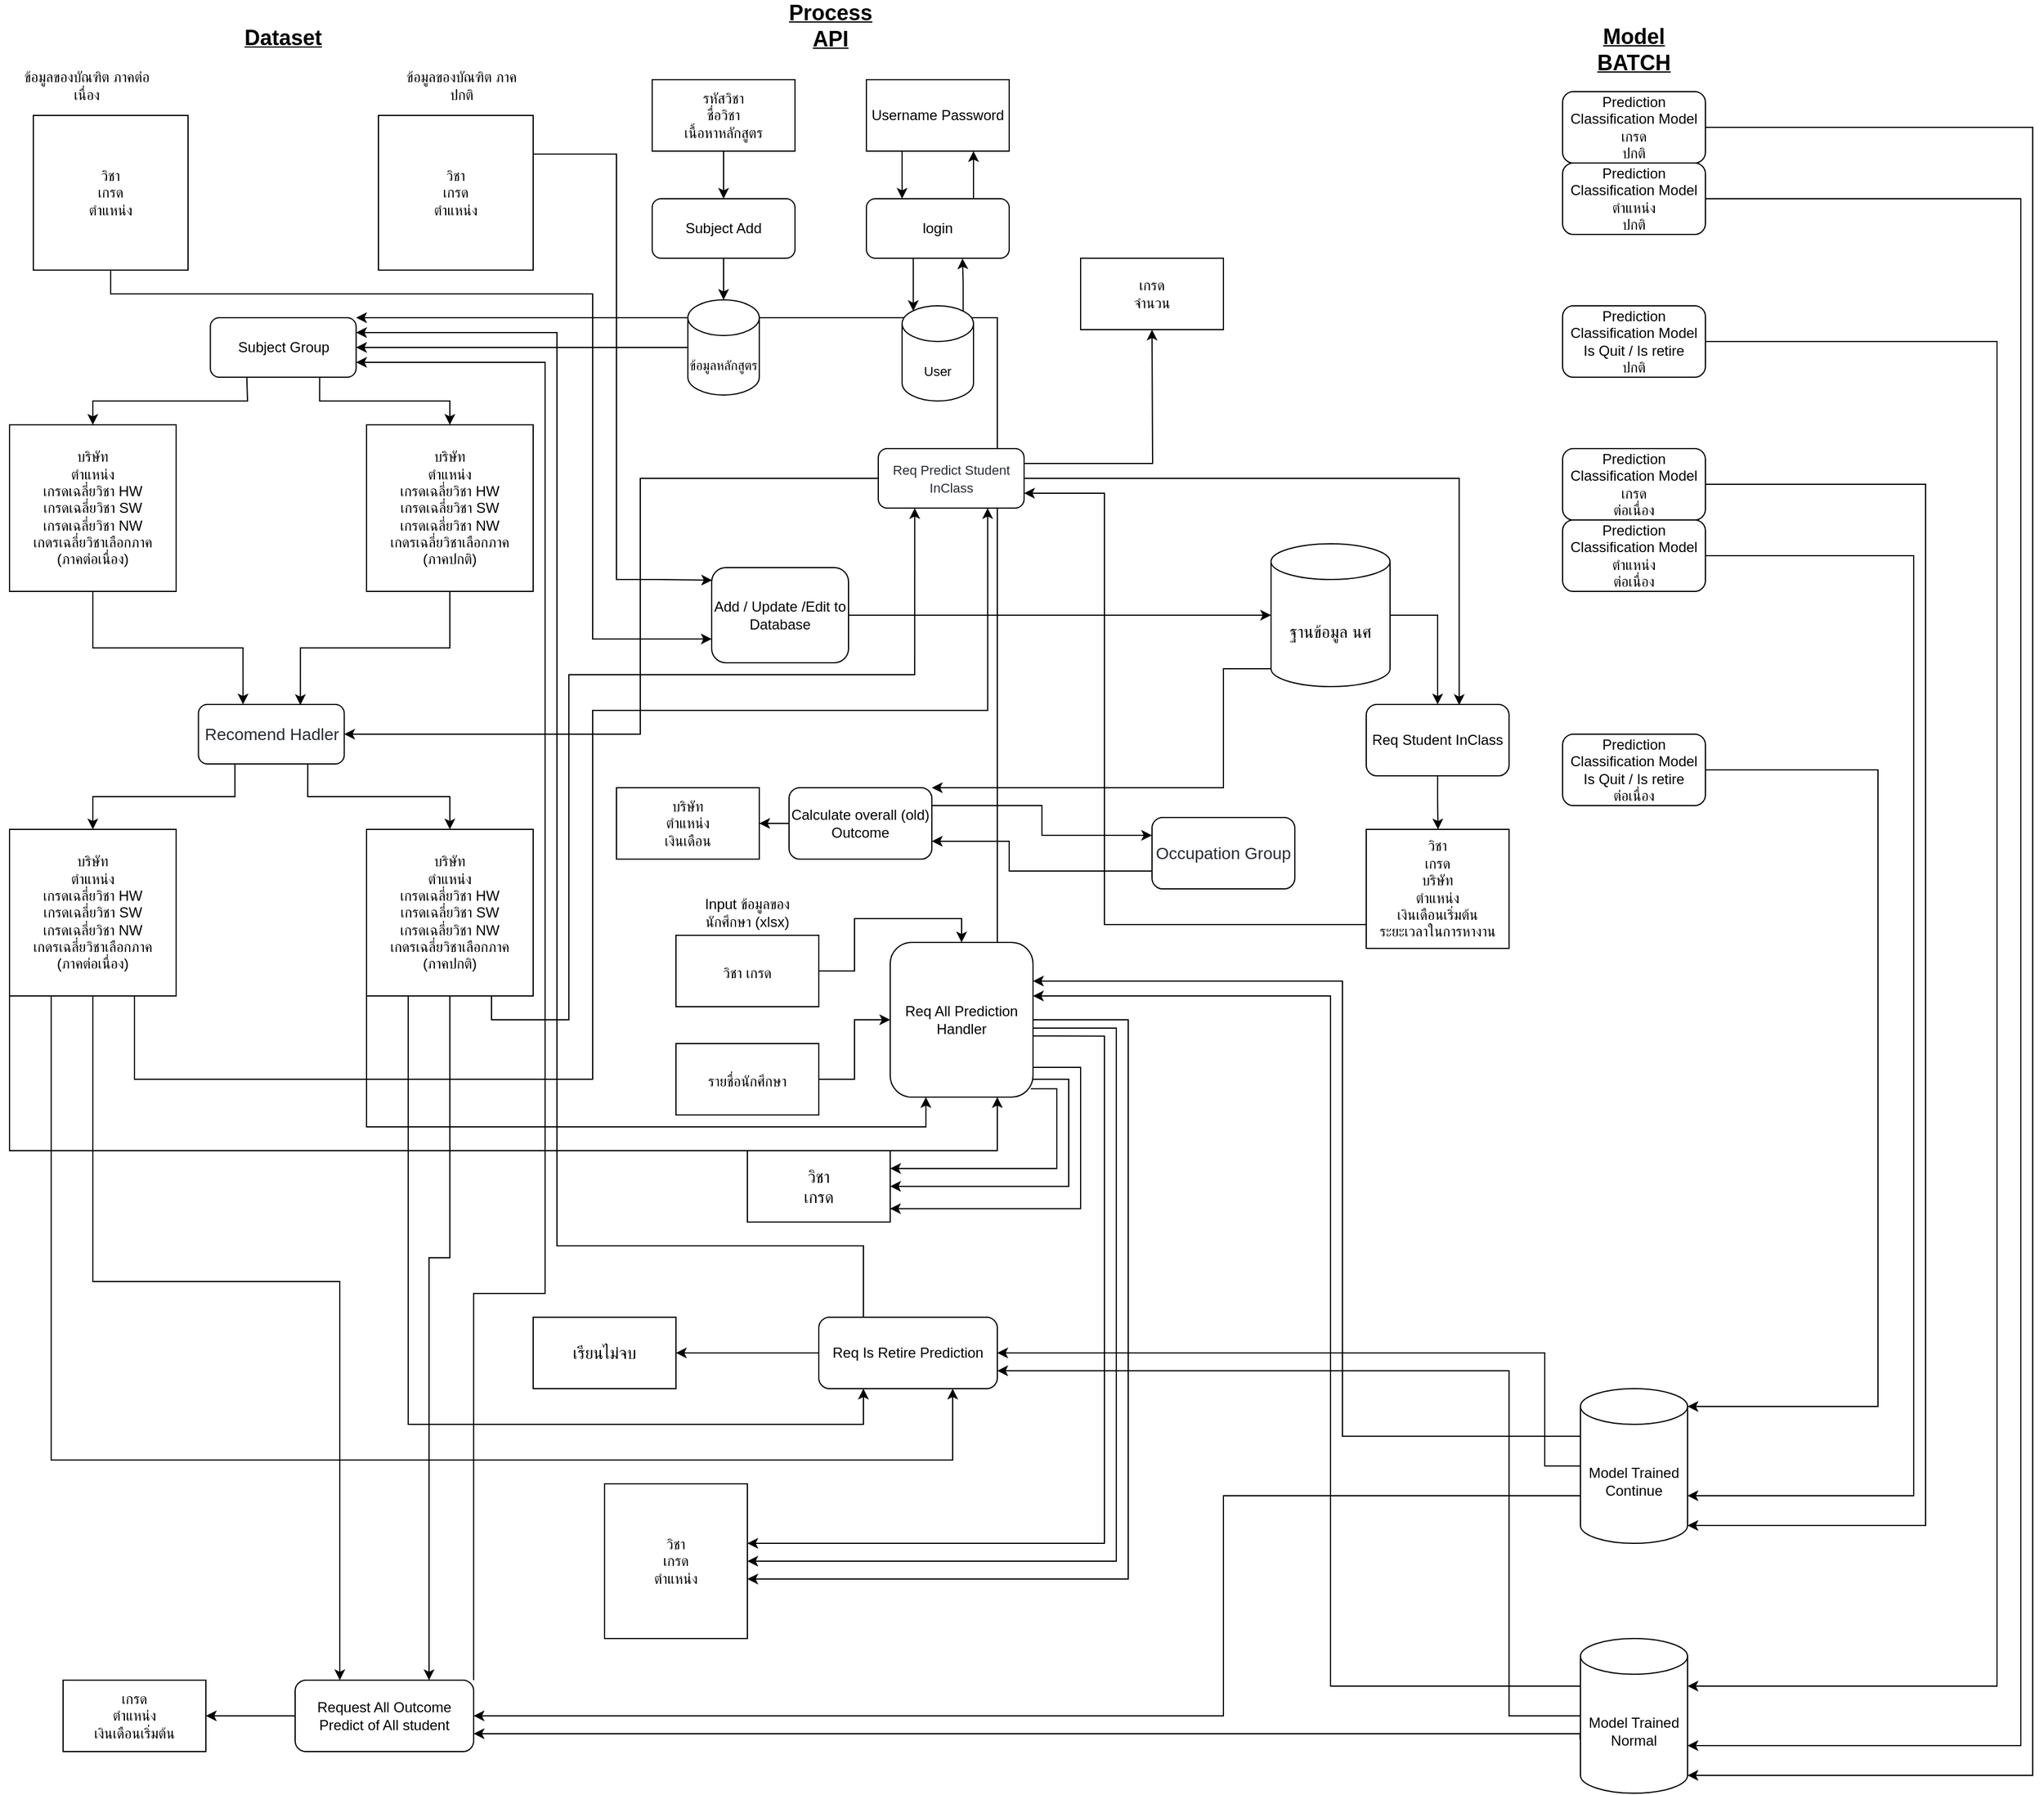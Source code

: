 <mxfile version="20.2.3" type="device"><diagram id="gK9zeSUEf36N8klxHsG3" name="Page-1"><mxGraphModel dx="3324" dy="1588" grid="1" gridSize="10" guides="1" tooltips="1" connect="1" arrows="1" fold="1" page="1" pageScale="1" pageWidth="850" pageHeight="1100" math="0" shadow="0"><root><mxCell id="0"/><mxCell id="1" parent="0"/><mxCell id="HLHJLZGaorMCuNBWvQ6i-2" style="edgeStyle=orthogonalEdgeStyle;rounded=0;orthogonalLoop=1;jettySize=auto;html=1;exitX=1;exitY=0.25;exitDx=0;exitDy=0;entryX=0.003;entryY=0.133;entryDx=0;entryDy=0;entryPerimeter=0;" parent="1" source="ja54qITFzn3RWoi4xEdP-146" target="ja54qITFzn3RWoi4xEdP-159" edge="1"><mxGeometry relative="1" as="geometry"><Array as="points"><mxPoint x="560" y="173"/><mxPoint x="560" y="530"/><mxPoint x="595" y="530"/></Array></mxGeometry></mxCell><mxCell id="ja54qITFzn3RWoi4xEdP-146" value="วิชา&lt;br&gt;เกรด&lt;br&gt;ตำแหน่ง&lt;br&gt;" style="whiteSpace=wrap;html=1;aspect=fixed;" parent="1" vertex="1"><mxGeometry x="360" y="140" width="130" height="130" as="geometry"/></mxCell><mxCell id="ja54qITFzn3RWoi4xEdP-147" value="ข้อมูลของบัณฑิต ภาคปกติ" style="text;html=1;strokeColor=none;fillColor=none;align=center;verticalAlign=middle;whiteSpace=wrap;rounded=0;" parent="1" vertex="1"><mxGeometry x="375" y="100" width="110" height="30" as="geometry"/></mxCell><mxCell id="HLHJLZGaorMCuNBWvQ6i-4" style="edgeStyle=orthogonalEdgeStyle;rounded=0;orthogonalLoop=1;jettySize=auto;html=1;exitX=0.5;exitY=1;exitDx=0;exitDy=0;entryX=0;entryY=0.75;entryDx=0;entryDy=0;" parent="1" source="ja54qITFzn3RWoi4xEdP-149" target="ja54qITFzn3RWoi4xEdP-159" edge="1"><mxGeometry relative="1" as="geometry"><Array as="points"><mxPoint x="135" y="290"/><mxPoint x="540" y="290"/><mxPoint x="540" y="580"/></Array></mxGeometry></mxCell><mxCell id="ja54qITFzn3RWoi4xEdP-149" value="วิชา&lt;br&gt;เกรด&lt;br&gt;ตำแหน่ง&lt;br&gt;" style="whiteSpace=wrap;html=1;aspect=fixed;" parent="1" vertex="1"><mxGeometry x="70" y="140" width="130" height="130" as="geometry"/></mxCell><mxCell id="ja54qITFzn3RWoi4xEdP-150" value="ข้อมูลของบัณฑิต ภาคต่อเนื่อง" style="text;html=1;strokeColor=none;fillColor=none;align=center;verticalAlign=middle;whiteSpace=wrap;rounded=0;" parent="1" vertex="1"><mxGeometry x="60" y="100" width="110" height="30" as="geometry"/></mxCell><mxCell id="ja54qITFzn3RWoi4xEdP-154" style="edgeStyle=orthogonalEdgeStyle;rounded=0;orthogonalLoop=1;jettySize=auto;html=1;exitX=0;exitY=0.5;exitDx=0;exitDy=0;entryX=1;entryY=0.5;entryDx=0;entryDy=0;fontSize=12;" parent="1" source="ja54qITFzn3RWoi4xEdP-155" target="ja54qITFzn3RWoi4xEdP-257" edge="1"><mxGeometry relative="1" as="geometry"/></mxCell><mxCell id="HLHJLZGaorMCuNBWvQ6i-9" style="edgeStyle=orthogonalEdgeStyle;rounded=0;orthogonalLoop=1;jettySize=auto;html=1;exitX=1;exitY=0.25;exitDx=0;exitDy=0;entryX=0;entryY=0.25;entryDx=0;entryDy=0;fontSize=14;" parent="1" source="ja54qITFzn3RWoi4xEdP-155" target="HLHJLZGaorMCuNBWvQ6i-8" edge="1"><mxGeometry relative="1" as="geometry"/></mxCell><mxCell id="ja54qITFzn3RWoi4xEdP-155" value="Calculate overall (old)&lt;br&gt;Outcome" style="rounded=1;whiteSpace=wrap;html=1;" parent="1" vertex="1"><mxGeometry x="705" y="705" width="120" height="60" as="geometry"/></mxCell><mxCell id="HLHJLZGaorMCuNBWvQ6i-5" style="edgeStyle=orthogonalEdgeStyle;rounded=0;orthogonalLoop=1;jettySize=auto;html=1;exitX=1;exitY=0.5;exitDx=0;exitDy=0;fontSize=14;" parent="1" source="ja54qITFzn3RWoi4xEdP-159" target="ja54qITFzn3RWoi4xEdP-172" edge="1"><mxGeometry relative="1" as="geometry"/></mxCell><mxCell id="ja54qITFzn3RWoi4xEdP-159" value="Add / Update /Edit to Database" style="rounded=1;whiteSpace=wrap;html=1;" parent="1" vertex="1"><mxGeometry x="640" y="520" width="115" height="80" as="geometry"/></mxCell><mxCell id="ja54qITFzn3RWoi4xEdP-160" style="edgeStyle=orthogonalEdgeStyle;rounded=0;orthogonalLoop=1;jettySize=auto;html=1;exitX=1;exitY=0.5;exitDx=0;exitDy=0;entryX=1;entryY=1;entryDx=0;entryDy=-15;entryPerimeter=0;fontSize=12;" parent="1" source="ja54qITFzn3RWoi4xEdP-161" target="ja54qITFzn3RWoi4xEdP-246" edge="1"><mxGeometry relative="1" as="geometry"><Array as="points"><mxPoint x="1750" y="150"/><mxPoint x="1750" y="1535"/></Array></mxGeometry></mxCell><mxCell id="ja54qITFzn3RWoi4xEdP-161" value="Prediction Classification Model&lt;br&gt;เกรด&lt;br&gt;ปกติ" style="rounded=1;whiteSpace=wrap;html=1;" parent="1" vertex="1"><mxGeometry x="1355" y="120" width="120" height="60" as="geometry"/></mxCell><mxCell id="ja54qITFzn3RWoi4xEdP-162" value="&lt;font style=&quot;font-size: 18px&quot;&gt;&lt;u&gt;&lt;b&gt;Dataset&lt;/b&gt;&lt;/u&gt;&lt;/font&gt;" style="text;html=1;strokeColor=none;fillColor=none;align=center;verticalAlign=middle;whiteSpace=wrap;rounded=0;" parent="1" vertex="1"><mxGeometry x="250" y="60" width="60" height="30" as="geometry"/></mxCell><mxCell id="ja54qITFzn3RWoi4xEdP-163" value="&lt;font style=&quot;font-size: 18px&quot;&gt;&lt;u&gt;&lt;b&gt;Process API&lt;/b&gt;&lt;/u&gt;&lt;/font&gt;" style="text;html=1;strokeColor=none;fillColor=none;align=center;verticalAlign=middle;whiteSpace=wrap;rounded=0;" parent="1" vertex="1"><mxGeometry x="710" y="50" width="60" height="30" as="geometry"/></mxCell><mxCell id="ja54qITFzn3RWoi4xEdP-164" value="&lt;span style=&quot;font-size: 18px&quot;&gt;&lt;b&gt;&lt;u&gt;Model BATCH&lt;/u&gt;&lt;/b&gt;&lt;/span&gt;" style="text;html=1;strokeColor=none;fillColor=none;align=center;verticalAlign=middle;whiteSpace=wrap;rounded=0;" parent="1" vertex="1"><mxGeometry x="1385" y="70" width="60" height="30" as="geometry"/></mxCell><mxCell id="HLHJLZGaorMCuNBWvQ6i-23" style="edgeStyle=orthogonalEdgeStyle;rounded=0;orthogonalLoop=1;jettySize=auto;html=1;exitX=0;exitY=1;exitDx=0;exitDy=-15;exitPerimeter=0;entryX=1;entryY=0;entryDx=0;entryDy=0;fontSize=11;" parent="1" source="ja54qITFzn3RWoi4xEdP-172" target="ja54qITFzn3RWoi4xEdP-155" edge="1"><mxGeometry relative="1" as="geometry"><Array as="points"><mxPoint x="1070" y="605"/><mxPoint x="1070" y="705"/></Array></mxGeometry></mxCell><mxCell id="HLHJLZGaorMCuNBWvQ6i-32" style="edgeStyle=orthogonalEdgeStyle;rounded=0;orthogonalLoop=1;jettySize=auto;html=1;exitX=1;exitY=0.5;exitDx=0;exitDy=0;exitPerimeter=0;entryX=0.5;entryY=0;entryDx=0;entryDy=0;fontSize=11;" parent="1" source="ja54qITFzn3RWoi4xEdP-172" target="ja54qITFzn3RWoi4xEdP-269" edge="1"><mxGeometry relative="1" as="geometry"/></mxCell><mxCell id="ja54qITFzn3RWoi4xEdP-172" value="&lt;font style=&quot;font-size: 14px;&quot;&gt;ฐานข้อมูล นศ&lt;/font&gt;" style="shape=cylinder3;whiteSpace=wrap;html=1;boundedLbl=1;backgroundOutline=1;size=15;rounded=0;fontSize=18;" parent="1" vertex="1"><mxGeometry x="1110" y="500" width="100" height="120" as="geometry"/></mxCell><mxCell id="ja54qITFzn3RWoi4xEdP-173" style="edgeStyle=orthogonalEdgeStyle;rounded=0;orthogonalLoop=1;jettySize=auto;html=1;exitX=1;exitY=0.5;exitDx=0;exitDy=0;entryX=0;entryY=0.5;entryDx=0;entryDy=0;fontSize=12;" parent="1" source="ja54qITFzn3RWoi4xEdP-174" target="ja54qITFzn3RWoi4xEdP-212" edge="1"><mxGeometry relative="1" as="geometry"/></mxCell><mxCell id="ja54qITFzn3RWoi4xEdP-174" value="&lt;font style=&quot;font-size: 12px&quot;&gt;รายชื่อนักศึกษา&lt;/font&gt;" style="rounded=0;whiteSpace=wrap;html=1;fontSize=18;" parent="1" vertex="1"><mxGeometry x="610" y="920" width="120" height="60" as="geometry"/></mxCell><mxCell id="ja54qITFzn3RWoi4xEdP-191" style="edgeStyle=orthogonalEdgeStyle;rounded=0;orthogonalLoop=1;jettySize=auto;html=1;fontSize=12;exitX=1.003;exitY=0.605;exitDx=0;exitDy=0;exitPerimeter=0;" parent="1" source="ja54qITFzn3RWoi4xEdP-212" target="ja54qITFzn3RWoi4xEdP-255" edge="1"><mxGeometry relative="1" as="geometry"><Array as="points"><mxPoint x="970" y="914"/><mxPoint x="970" y="1340"/></Array><mxPoint x="480" y="910" as="sourcePoint"/></mxGeometry></mxCell><mxCell id="ja54qITFzn3RWoi4xEdP-192" style="edgeStyle=orthogonalEdgeStyle;rounded=0;orthogonalLoop=1;jettySize=auto;html=1;exitX=1;exitY=0.5;exitDx=0;exitDy=0;entryX=0.5;entryY=0;entryDx=0;entryDy=0;fontSize=12;" parent="1" source="ja54qITFzn3RWoi4xEdP-277" target="ja54qITFzn3RWoi4xEdP-212" edge="1"><mxGeometry relative="1" as="geometry"/></mxCell><mxCell id="ja54qITFzn3RWoi4xEdP-193" style="edgeStyle=orthogonalEdgeStyle;rounded=0;orthogonalLoop=1;jettySize=auto;html=1;exitX=1;exitY=0.554;exitDx=0;exitDy=0;entryX=1;entryY=0.5;entryDx=0;entryDy=0;fontSize=12;exitPerimeter=0;" parent="1" source="ja54qITFzn3RWoi4xEdP-212" target="ja54qITFzn3RWoi4xEdP-255" edge="1"><mxGeometry relative="1" as="geometry"><Array as="points"><mxPoint x="980" y="907"/><mxPoint x="980" y="1355"/></Array><mxPoint x="630" y="900" as="sourcePoint"/></mxGeometry></mxCell><mxCell id="ja54qITFzn3RWoi4xEdP-194" style="edgeStyle=orthogonalEdgeStyle;rounded=0;orthogonalLoop=1;jettySize=auto;html=1;fontSize=12;exitX=1;exitY=0.5;exitDx=0;exitDy=0;" parent="1" source="ja54qITFzn3RWoi4xEdP-212" target="ja54qITFzn3RWoi4xEdP-255" edge="1"><mxGeometry relative="1" as="geometry"><Array as="points"><mxPoint x="990" y="900"/><mxPoint x="990" y="1370"/></Array><mxPoint x="480" y="1370" as="targetPoint"/><mxPoint x="460" y="900" as="sourcePoint"/></mxGeometry></mxCell><mxCell id="ja54qITFzn3RWoi4xEdP-195" style="edgeStyle=orthogonalEdgeStyle;rounded=0;orthogonalLoop=1;jettySize=auto;html=1;exitX=1;exitY=0.5;exitDx=0;exitDy=0;entryX=1;entryY=1;entryDx=0;entryDy=-15;entryPerimeter=0;fontSize=12;" parent="1" source="ja54qITFzn3RWoi4xEdP-196" target="ja54qITFzn3RWoi4xEdP-250" edge="1"><mxGeometry relative="1" as="geometry"><Array as="points"><mxPoint x="1660" y="450"/><mxPoint x="1660" y="1325"/></Array></mxGeometry></mxCell><mxCell id="ja54qITFzn3RWoi4xEdP-196" value="Prediction Classification Model&lt;br&gt;เกรด&lt;br&gt;ต่อเนื่อง" style="rounded=1;whiteSpace=wrap;html=1;" parent="1" vertex="1"><mxGeometry x="1355" y="420" width="120" height="60" as="geometry"/></mxCell><mxCell id="ja54qITFzn3RWoi4xEdP-199" style="edgeStyle=orthogonalEdgeStyle;rounded=0;orthogonalLoop=1;jettySize=auto;html=1;entryX=0.5;entryY=0;entryDx=0;entryDy=0;fontSize=12;exitX=0.25;exitY=1;exitDx=0;exitDy=0;" parent="1" source="ja54qITFzn3RWoi4xEdP-202" target="ja54qITFzn3RWoi4xEdP-204" edge="1"><mxGeometry relative="1" as="geometry"><mxPoint x="230" y="360" as="sourcePoint"/><Array as="points"><mxPoint x="250" y="360"/><mxPoint x="250" y="380"/><mxPoint x="125" y="380"/></Array></mxGeometry></mxCell><mxCell id="ja54qITFzn3RWoi4xEdP-201" style="edgeStyle=orthogonalEdgeStyle;rounded=0;orthogonalLoop=1;jettySize=auto;html=1;exitX=0.75;exitY=1;exitDx=0;exitDy=0;entryX=0.5;entryY=0;entryDx=0;entryDy=0;fontSize=12;" parent="1" source="ja54qITFzn3RWoi4xEdP-202" target="ja54qITFzn3RWoi4xEdP-208" edge="1"><mxGeometry relative="1" as="geometry"/></mxCell><mxCell id="ja54qITFzn3RWoi4xEdP-202" value="Subject Group" style="rounded=1;whiteSpace=wrap;html=1;" parent="1" vertex="1"><mxGeometry x="218.75" y="310" width="122.5" height="50" as="geometry"/></mxCell><mxCell id="ja54qITFzn3RWoi4xEdP-203" style="edgeStyle=orthogonalEdgeStyle;rounded=0;orthogonalLoop=1;jettySize=auto;html=1;exitX=0.5;exitY=1;exitDx=0;exitDy=0;entryX=0.306;entryY=0;entryDx=0;entryDy=0;entryPerimeter=0;" parent="1" source="ja54qITFzn3RWoi4xEdP-204" target="ja54qITFzn3RWoi4xEdP-288" edge="1"><mxGeometry relative="1" as="geometry"/></mxCell><mxCell id="ja54qITFzn3RWoi4xEdP-204" value="บริษัท&lt;br&gt;ตำแหน่ง&lt;br&gt;เกรดเฉลี่ยวิชา HW&lt;br&gt;เกรดเฉลี่ยวิชา SW&lt;br&gt;เกรดเฉลี่ยวิชา NW&lt;br&gt;เกดรเฉลี่ยวิชาเลือกภาค&lt;br&gt;(ภาคต่อเนื่อง)" style="whiteSpace=wrap;html=1;aspect=fixed;" parent="1" vertex="1"><mxGeometry x="50" y="400" width="140" height="140" as="geometry"/></mxCell><mxCell id="ja54qITFzn3RWoi4xEdP-207" style="edgeStyle=orthogonalEdgeStyle;rounded=0;orthogonalLoop=1;jettySize=auto;html=1;exitX=0.5;exitY=1;exitDx=0;exitDy=0;entryX=0.699;entryY=0.01;entryDx=0;entryDy=0;entryPerimeter=0;" parent="1" source="ja54qITFzn3RWoi4xEdP-208" target="ja54qITFzn3RWoi4xEdP-288" edge="1"><mxGeometry relative="1" as="geometry"/></mxCell><mxCell id="ja54qITFzn3RWoi4xEdP-208" value="บริษัท&lt;br&gt;ตำแหน่ง&lt;br&gt;เกรดเฉลี่ยวิชา HW&lt;br&gt;เกรดเฉลี่ยวิชา SW&lt;br&gt;เกรดเฉลี่ยวิชา NW&lt;br&gt;เกดรเฉลี่ยวิชาเลือกภาค&lt;br&gt;(ภาคปกติ)" style="whiteSpace=wrap;html=1;aspect=fixed;" parent="1" vertex="1"><mxGeometry x="350" y="400" width="140" height="140" as="geometry"/></mxCell><mxCell id="ja54qITFzn3RWoi4xEdP-209" style="edgeStyle=orthogonalEdgeStyle;rounded=0;orthogonalLoop=1;jettySize=auto;html=1;exitX=0.985;exitY=0.946;exitDx=0;exitDy=0;entryX=1;entryY=0.25;entryDx=0;entryDy=0;exitPerimeter=0;" parent="1" source="ja54qITFzn3RWoi4xEdP-212" target="ja54qITFzn3RWoi4xEdP-258" edge="1"><mxGeometry relative="1" as="geometry"><Array as="points"><mxPoint x="930" y="958"/><mxPoint x="930" y="1025"/></Array></mxGeometry></mxCell><mxCell id="ja54qITFzn3RWoi4xEdP-210" style="edgeStyle=orthogonalEdgeStyle;rounded=0;orthogonalLoop=1;jettySize=auto;html=1;exitX=0.997;exitY=0.893;exitDx=0;exitDy=0;entryX=1;entryY=0.5;entryDx=0;entryDy=0;exitPerimeter=0;" parent="1" source="ja54qITFzn3RWoi4xEdP-212" target="ja54qITFzn3RWoi4xEdP-258" edge="1"><mxGeometry relative="1" as="geometry"><Array as="points"><mxPoint x="910" y="950"/><mxPoint x="940" y="950"/><mxPoint x="940" y="1040"/></Array></mxGeometry></mxCell><mxCell id="ja54qITFzn3RWoi4xEdP-211" style="edgeStyle=orthogonalEdgeStyle;rounded=0;orthogonalLoop=1;jettySize=auto;html=1;exitX=0.997;exitY=0.85;exitDx=0;exitDy=0;entryX=0.999;entryY=0.812;entryDx=0;entryDy=0;entryPerimeter=0;exitPerimeter=0;" parent="1" source="ja54qITFzn3RWoi4xEdP-212" target="ja54qITFzn3RWoi4xEdP-258" edge="1"><mxGeometry relative="1" as="geometry"><Array as="points"><mxPoint x="910" y="940"/><mxPoint x="950" y="940"/><mxPoint x="950" y="1059"/></Array></mxGeometry></mxCell><mxCell id="HLHJLZGaorMCuNBWvQ6i-38" style="edgeStyle=orthogonalEdgeStyle;rounded=0;orthogonalLoop=1;jettySize=auto;html=1;exitX=0.75;exitY=0;exitDx=0;exitDy=0;entryX=1;entryY=0;entryDx=0;entryDy=0;fontSize=11;" parent="1" source="ja54qITFzn3RWoi4xEdP-212" target="ja54qITFzn3RWoi4xEdP-202" edge="1"><mxGeometry relative="1" as="geometry"><Array as="points"><mxPoint x="880" y="310"/></Array></mxGeometry></mxCell><mxCell id="ja54qITFzn3RWoi4xEdP-212" value="Req All Prediction Handler" style="rounded=1;whiteSpace=wrap;html=1;" parent="1" vertex="1"><mxGeometry x="790" y="835" width="120" height="130" as="geometry"/></mxCell><mxCell id="HLHJLZGaorMCuNBWvQ6i-27" style="edgeStyle=orthogonalEdgeStyle;rounded=0;orthogonalLoop=1;jettySize=auto;html=1;exitX=0;exitY=0.5;exitDx=0;exitDy=0;entryX=1;entryY=0.5;entryDx=0;entryDy=0;fontSize=11;" parent="1" source="ja54qITFzn3RWoi4xEdP-218" target="ja54qITFzn3RWoi4xEdP-256" edge="1"><mxGeometry relative="1" as="geometry"/></mxCell><mxCell id="HLHJLZGaorMCuNBWvQ6i-28" style="edgeStyle=orthogonalEdgeStyle;rounded=0;orthogonalLoop=1;jettySize=auto;html=1;exitX=0.25;exitY=0;exitDx=0;exitDy=0;entryX=1;entryY=0.25;entryDx=0;entryDy=0;fontSize=11;" parent="1" source="ja54qITFzn3RWoi4xEdP-218" target="ja54qITFzn3RWoi4xEdP-202" edge="1"><mxGeometry relative="1" as="geometry"><Array as="points"><mxPoint x="768" y="1090"/><mxPoint x="510" y="1090"/><mxPoint x="510" y="323"/></Array></mxGeometry></mxCell><mxCell id="ja54qITFzn3RWoi4xEdP-218" value="Req Is Retire Prediction" style="rounded=1;whiteSpace=wrap;html=1;" parent="1" vertex="1"><mxGeometry x="730" y="1150" width="150" height="60" as="geometry"/></mxCell><mxCell id="ja54qITFzn3RWoi4xEdP-219" style="edgeStyle=orthogonalEdgeStyle;rounded=0;orthogonalLoop=1;jettySize=auto;html=1;exitX=1;exitY=0.5;exitDx=0;exitDy=0;entryX=1;entryY=0;entryDx=0;entryDy=90;entryPerimeter=0;fontSize=12;" parent="1" source="ja54qITFzn3RWoi4xEdP-220" target="ja54qITFzn3RWoi4xEdP-246" edge="1"><mxGeometry relative="1" as="geometry"><Array as="points"><mxPoint x="1740" y="210"/><mxPoint x="1740" y="1510"/></Array></mxGeometry></mxCell><mxCell id="ja54qITFzn3RWoi4xEdP-220" value="Prediction Classification Model&lt;br&gt;ตำแหน่ง&lt;br&gt;ปกติ" style="rounded=1;whiteSpace=wrap;html=1;" parent="1" vertex="1"><mxGeometry x="1355" y="180" width="120" height="60" as="geometry"/></mxCell><mxCell id="ja54qITFzn3RWoi4xEdP-221" style="edgeStyle=orthogonalEdgeStyle;rounded=0;orthogonalLoop=1;jettySize=auto;html=1;exitX=1;exitY=0.5;exitDx=0;exitDy=0;entryX=1;entryY=0;entryDx=0;entryDy=90;entryPerimeter=0;fontSize=12;" parent="1" source="ja54qITFzn3RWoi4xEdP-222" target="ja54qITFzn3RWoi4xEdP-250" edge="1"><mxGeometry relative="1" as="geometry"><Array as="points"><mxPoint x="1650" y="510"/><mxPoint x="1650" y="1300"/></Array></mxGeometry></mxCell><mxCell id="ja54qITFzn3RWoi4xEdP-222" value="Prediction Classification Model&lt;br&gt;ตำแหน่ง&lt;br&gt;ต่อเนื่อง" style="rounded=1;whiteSpace=wrap;html=1;" parent="1" vertex="1"><mxGeometry x="1355" y="480" width="120" height="60" as="geometry"/></mxCell><mxCell id="ja54qITFzn3RWoi4xEdP-237" style="edgeStyle=orthogonalEdgeStyle;rounded=0;orthogonalLoop=1;jettySize=auto;html=1;exitX=1;exitY=0.5;exitDx=0;exitDy=0;entryX=1;entryY=0;entryDx=0;entryDy=40;entryPerimeter=0;fontSize=12;" parent="1" source="ja54qITFzn3RWoi4xEdP-238" target="ja54qITFzn3RWoi4xEdP-246" edge="1"><mxGeometry relative="1" as="geometry"><Array as="points"><mxPoint x="1720" y="330"/><mxPoint x="1720" y="1460"/></Array></mxGeometry></mxCell><mxCell id="ja54qITFzn3RWoi4xEdP-238" value="Prediction Classification Model&lt;br&gt;Is Quit / Is retire&lt;br&gt;ปกติ" style="rounded=1;whiteSpace=wrap;html=1;" parent="1" vertex="1"><mxGeometry x="1355" y="300" width="120" height="60" as="geometry"/></mxCell><mxCell id="ja54qITFzn3RWoi4xEdP-239" style="edgeStyle=orthogonalEdgeStyle;rounded=0;orthogonalLoop=1;jettySize=auto;html=1;exitX=1;exitY=0.5;exitDx=0;exitDy=0;entryX=1;entryY=0;entryDx=0;entryDy=15;entryPerimeter=0;fontSize=12;" parent="1" source="ja54qITFzn3RWoi4xEdP-240" target="ja54qITFzn3RWoi4xEdP-250" edge="1"><mxGeometry relative="1" as="geometry"><Array as="points"><mxPoint x="1620" y="690"/><mxPoint x="1620" y="1225"/></Array></mxGeometry></mxCell><mxCell id="ja54qITFzn3RWoi4xEdP-240" value="Prediction Classification Model&lt;br&gt;Is Quit / Is retire&lt;br&gt;ต่อเนื่อง" style="rounded=1;whiteSpace=wrap;html=1;" parent="1" vertex="1"><mxGeometry x="1355" y="660" width="120" height="60" as="geometry"/></mxCell><mxCell id="ja54qITFzn3RWoi4xEdP-243" style="edgeStyle=orthogonalEdgeStyle;rounded=0;orthogonalLoop=1;jettySize=auto;html=1;exitX=0;exitY=0;exitDx=0;exitDy=40;exitPerimeter=0;fontSize=12;entryX=1;entryY=0.346;entryDx=0;entryDy=0;entryPerimeter=0;" parent="1" source="ja54qITFzn3RWoi4xEdP-246" target="ja54qITFzn3RWoi4xEdP-212" edge="1"><mxGeometry relative="1" as="geometry"><Array as="points"><mxPoint x="1160" y="1460"/><mxPoint x="1160" y="880"/></Array><mxPoint x="440" y="880" as="targetPoint"/></mxGeometry></mxCell><mxCell id="ja54qITFzn3RWoi4xEdP-244" style="edgeStyle=orthogonalEdgeStyle;rounded=0;orthogonalLoop=1;jettySize=auto;html=1;exitX=0;exitY=0.5;exitDx=0;exitDy=0;exitPerimeter=0;entryX=1;entryY=0.75;entryDx=0;entryDy=0;fontSize=12;" parent="1" source="ja54qITFzn3RWoi4xEdP-246" target="ja54qITFzn3RWoi4xEdP-218" edge="1"><mxGeometry relative="1" as="geometry"><Array as="points"><mxPoint x="1310" y="1485"/><mxPoint x="1310" y="1195"/></Array></mxGeometry></mxCell><mxCell id="ja54qITFzn3RWoi4xEdP-245" style="edgeStyle=orthogonalEdgeStyle;rounded=0;orthogonalLoop=1;jettySize=auto;html=1;exitX=-0.003;exitY=0.655;exitDx=0;exitDy=0;exitPerimeter=0;entryX=1;entryY=0.75;entryDx=0;entryDy=0;fontSize=12;" parent="1" source="ja54qITFzn3RWoi4xEdP-246" target="ja54qITFzn3RWoi4xEdP-260" edge="1"><mxGeometry relative="1" as="geometry"><Array as="points"><mxPoint x="1370" y="1500"/></Array></mxGeometry></mxCell><mxCell id="ja54qITFzn3RWoi4xEdP-246" value="&lt;span&gt;Model Trained Normal&lt;/span&gt;" style="shape=cylinder3;whiteSpace=wrap;html=1;boundedLbl=1;backgroundOutline=1;size=15;rounded=0;fontSize=12;" parent="1" vertex="1"><mxGeometry x="1370" y="1420" width="90" height="130" as="geometry"/></mxCell><mxCell id="ja54qITFzn3RWoi4xEdP-247" style="edgeStyle=orthogonalEdgeStyle;rounded=0;orthogonalLoop=1;jettySize=auto;html=1;exitX=0;exitY=0;exitDx=0;exitDy=40;exitPerimeter=0;fontSize=12;entryX=1;entryY=0.25;entryDx=0;entryDy=0;" parent="1" source="ja54qITFzn3RWoi4xEdP-250" target="ja54qITFzn3RWoi4xEdP-212" edge="1"><mxGeometry relative="1" as="geometry"><Array as="points"><mxPoint x="1170" y="1250"/><mxPoint x="1170" y="867"/></Array><mxPoint x="450" y="879" as="targetPoint"/></mxGeometry></mxCell><mxCell id="ja54qITFzn3RWoi4xEdP-248" style="edgeStyle=orthogonalEdgeStyle;rounded=0;orthogonalLoop=1;jettySize=auto;html=1;exitX=0;exitY=0.5;exitDx=0;exitDy=0;exitPerimeter=0;entryX=1;entryY=0.5;entryDx=0;entryDy=0;fontSize=12;" parent="1" source="ja54qITFzn3RWoi4xEdP-250" target="ja54qITFzn3RWoi4xEdP-218" edge="1"><mxGeometry relative="1" as="geometry"><Array as="points"><mxPoint x="1340" y="1275"/><mxPoint x="1340" y="1180"/></Array></mxGeometry></mxCell><mxCell id="ja54qITFzn3RWoi4xEdP-249" style="edgeStyle=orthogonalEdgeStyle;rounded=0;orthogonalLoop=1;jettySize=auto;html=1;exitX=0;exitY=0;exitDx=0;exitDy=90;exitPerimeter=0;entryX=1;entryY=0.5;entryDx=0;entryDy=0;fontSize=12;" parent="1" source="ja54qITFzn3RWoi4xEdP-250" target="ja54qITFzn3RWoi4xEdP-260" edge="1"><mxGeometry relative="1" as="geometry"><Array as="points"><mxPoint x="1070" y="1300"/><mxPoint x="1070" y="1485"/></Array></mxGeometry></mxCell><mxCell id="ja54qITFzn3RWoi4xEdP-250" value="&lt;span&gt;Model Trained Continue&lt;/span&gt;" style="shape=cylinder3;whiteSpace=wrap;html=1;boundedLbl=1;backgroundOutline=1;size=15;rounded=0;fontSize=12;" parent="1" vertex="1"><mxGeometry x="1370" y="1210" width="90" height="130" as="geometry"/></mxCell><mxCell id="ja54qITFzn3RWoi4xEdP-255" value="วิชา&lt;br&gt;เกรด&lt;br&gt;ตำแหน่ง" style="rounded=0;whiteSpace=wrap;html=1;fontSize=12;" parent="1" vertex="1"><mxGeometry x="550" y="1290" width="120" height="130" as="geometry"/></mxCell><mxCell id="ja54qITFzn3RWoi4xEdP-256" value="&lt;font style=&quot;font-size: 14px;&quot;&gt;เรียนไม่จบ&lt;/font&gt;" style="rounded=0;whiteSpace=wrap;html=1;fontSize=12;" parent="1" vertex="1"><mxGeometry x="490" y="1150" width="120" height="60" as="geometry"/></mxCell><mxCell id="ja54qITFzn3RWoi4xEdP-257" value="บริษัท&lt;br&gt;ตำแหน่ง&lt;br&gt;เงินเดือน" style="rounded=0;whiteSpace=wrap;html=1;fontSize=12;" parent="1" vertex="1"><mxGeometry x="560" y="705" width="120" height="60" as="geometry"/></mxCell><mxCell id="ja54qITFzn3RWoi4xEdP-258" value="&lt;font style=&quot;font-size: 14px;&quot;&gt;วิชา&lt;br&gt;เกรด&lt;/font&gt;" style="rounded=0;whiteSpace=wrap;html=1;fontSize=12;" parent="1" vertex="1"><mxGeometry x="670" y="1010" width="120" height="60" as="geometry"/></mxCell><mxCell id="ja54qITFzn3RWoi4xEdP-259" style="edgeStyle=orthogonalEdgeStyle;rounded=0;orthogonalLoop=1;jettySize=auto;html=1;exitX=0;exitY=0.5;exitDx=0;exitDy=0;entryX=1;entryY=0.5;entryDx=0;entryDy=0;fontSize=12;" parent="1" source="ja54qITFzn3RWoi4xEdP-260" target="ja54qITFzn3RWoi4xEdP-261" edge="1"><mxGeometry relative="1" as="geometry"/></mxCell><mxCell id="HLHJLZGaorMCuNBWvQ6i-16" style="edgeStyle=orthogonalEdgeStyle;rounded=0;orthogonalLoop=1;jettySize=auto;html=1;exitX=1;exitY=0;exitDx=0;exitDy=0;fontSize=14;entryX=1;entryY=0.75;entryDx=0;entryDy=0;" parent="1" source="ja54qITFzn3RWoi4xEdP-260" target="ja54qITFzn3RWoi4xEdP-202" edge="1"><mxGeometry relative="1" as="geometry"><mxPoint x="439.8" y="1260" as="targetPoint"/><Array as="points"><mxPoint x="440" y="1130"/><mxPoint x="500" y="1130"/><mxPoint x="500" y="348"/></Array></mxGeometry></mxCell><mxCell id="ja54qITFzn3RWoi4xEdP-260" value="Request All Outcome Predict of All student" style="rounded=1;whiteSpace=wrap;html=1;" parent="1" vertex="1"><mxGeometry x="290" y="1455" width="150" height="60" as="geometry"/></mxCell><mxCell id="ja54qITFzn3RWoi4xEdP-261" value="เกรด&lt;br&gt;ตำแหน่ง&lt;br&gt;เงินเดือนเริ่มต้น" style="rounded=0;whiteSpace=wrap;html=1;fontSize=12;" parent="1" vertex="1"><mxGeometry x="95" y="1455" width="120" height="60" as="geometry"/></mxCell><mxCell id="ja54qITFzn3RWoi4xEdP-262" style="edgeStyle=orthogonalEdgeStyle;rounded=0;orthogonalLoop=1;jettySize=auto;html=1;exitX=0.855;exitY=0;exitDx=0;exitDy=4.35;exitPerimeter=0;entryX=0.673;entryY=1.004;entryDx=0;entryDy=0;fontSize=12;entryPerimeter=0;" parent="1" source="ja54qITFzn3RWoi4xEdP-263" target="ja54qITFzn3RWoi4xEdP-268" edge="1"><mxGeometry relative="1" as="geometry"/></mxCell><mxCell id="ja54qITFzn3RWoi4xEdP-263" value="&lt;span style=&quot;font-size: 11px&quot;&gt;User&lt;/span&gt;" style="shape=cylinder3;whiteSpace=wrap;html=1;boundedLbl=1;backgroundOutline=1;size=15;rounded=0;fontSize=18;" parent="1" vertex="1"><mxGeometry x="800" y="300" width="60" height="80" as="geometry"/></mxCell><mxCell id="ja54qITFzn3RWoi4xEdP-264" style="edgeStyle=orthogonalEdgeStyle;rounded=0;orthogonalLoop=1;jettySize=auto;html=1;exitX=0.25;exitY=1;exitDx=0;exitDy=0;entryX=0.25;entryY=0;entryDx=0;entryDy=0;fontSize=12;" parent="1" source="ja54qITFzn3RWoi4xEdP-265" target="ja54qITFzn3RWoi4xEdP-268" edge="1"><mxGeometry relative="1" as="geometry"/></mxCell><mxCell id="ja54qITFzn3RWoi4xEdP-265" value="Username Password" style="rounded=0;whiteSpace=wrap;html=1;" parent="1" vertex="1"><mxGeometry x="770" y="110" width="120" height="60" as="geometry"/></mxCell><mxCell id="ja54qITFzn3RWoi4xEdP-266" style="edgeStyle=orthogonalEdgeStyle;rounded=0;orthogonalLoop=1;jettySize=auto;html=1;exitX=0.328;exitY=1.003;exitDx=0;exitDy=0;fontSize=12;entryX=0.145;entryY=0;entryDx=0;entryDy=4.35;entryPerimeter=0;exitPerimeter=0;" parent="1" source="ja54qITFzn3RWoi4xEdP-268" target="ja54qITFzn3RWoi4xEdP-263" edge="1"><mxGeometry relative="1" as="geometry"><Array as="points"><mxPoint x="809" y="304"/></Array><mxPoint x="800" y="340" as="targetPoint"/></mxGeometry></mxCell><mxCell id="ja54qITFzn3RWoi4xEdP-267" style="edgeStyle=orthogonalEdgeStyle;rounded=0;orthogonalLoop=1;jettySize=auto;html=1;exitX=0.75;exitY=0;exitDx=0;exitDy=0;entryX=0.75;entryY=1;entryDx=0;entryDy=0;fontSize=12;" parent="1" source="ja54qITFzn3RWoi4xEdP-268" target="ja54qITFzn3RWoi4xEdP-265" edge="1"><mxGeometry relative="1" as="geometry"/></mxCell><mxCell id="ja54qITFzn3RWoi4xEdP-268" value="login" style="rounded=1;whiteSpace=wrap;html=1;" parent="1" vertex="1"><mxGeometry x="770" y="210" width="120" height="50" as="geometry"/></mxCell><mxCell id="HLHJLZGaorMCuNBWvQ6i-33" style="edgeStyle=orthogonalEdgeStyle;rounded=0;orthogonalLoop=1;jettySize=auto;html=1;exitX=0.5;exitY=1;exitDx=0;exitDy=0;fontSize=11;" parent="1" source="ja54qITFzn3RWoi4xEdP-269" edge="1"><mxGeometry relative="1" as="geometry"><mxPoint x="1250.294" y="740.0" as="targetPoint"/></mxGeometry></mxCell><mxCell id="ja54qITFzn3RWoi4xEdP-269" value="Req Student InClass" style="rounded=1;whiteSpace=wrap;html=1;" parent="1" vertex="1"><mxGeometry x="1190" y="635" width="120" height="60" as="geometry"/></mxCell><mxCell id="ja54qITFzn3RWoi4xEdP-270" style="edgeStyle=orthogonalEdgeStyle;rounded=0;orthogonalLoop=1;jettySize=auto;html=1;exitX=0;exitY=0.5;exitDx=0;exitDy=0;exitPerimeter=0;entryX=1;entryY=0.5;entryDx=0;entryDy=0;fontSize=12;" parent="1" source="ja54qITFzn3RWoi4xEdP-271" target="ja54qITFzn3RWoi4xEdP-202" edge="1"><mxGeometry relative="1" as="geometry"><Array as="points"><mxPoint x="660" y="335"/></Array></mxGeometry></mxCell><mxCell id="ja54qITFzn3RWoi4xEdP-271" value="&lt;span style=&quot;font-size: 11px&quot;&gt;ข้อมูลหลักสูตร&lt;/span&gt;" style="shape=cylinder3;whiteSpace=wrap;html=1;boundedLbl=1;backgroundOutline=1;size=15;rounded=0;fontSize=18;" parent="1" vertex="1"><mxGeometry x="620" y="295" width="60" height="80" as="geometry"/></mxCell><mxCell id="ja54qITFzn3RWoi4xEdP-272" style="edgeStyle=orthogonalEdgeStyle;rounded=0;orthogonalLoop=1;jettySize=auto;html=1;exitX=0.5;exitY=1;exitDx=0;exitDy=0;entryX=0.5;entryY=0;entryDx=0;entryDy=0;entryPerimeter=0;fontSize=12;" parent="1" source="ja54qITFzn3RWoi4xEdP-273" target="ja54qITFzn3RWoi4xEdP-271" edge="1"><mxGeometry relative="1" as="geometry"/></mxCell><mxCell id="ja54qITFzn3RWoi4xEdP-273" value="Subject Add" style="rounded=1;whiteSpace=wrap;html=1;" parent="1" vertex="1"><mxGeometry x="590" y="210" width="120" height="50" as="geometry"/></mxCell><mxCell id="ja54qITFzn3RWoi4xEdP-274" style="edgeStyle=orthogonalEdgeStyle;rounded=0;orthogonalLoop=1;jettySize=auto;html=1;exitX=0.5;exitY=1;exitDx=0;exitDy=0;entryX=0.5;entryY=0;entryDx=0;entryDy=0;fontSize=12;" parent="1" source="ja54qITFzn3RWoi4xEdP-275" target="ja54qITFzn3RWoi4xEdP-273" edge="1"><mxGeometry relative="1" as="geometry"/></mxCell><mxCell id="ja54qITFzn3RWoi4xEdP-275" value="รหัสวิชา&lt;br&gt;ชื่อวิชา&lt;br&gt;เนื้อหาหลักสูตร" style="rounded=0;whiteSpace=wrap;html=1;" parent="1" vertex="1"><mxGeometry x="590" y="110" width="120" height="60" as="geometry"/></mxCell><mxCell id="ja54qITFzn3RWoi4xEdP-276" value="" style="group" parent="1" vertex="1" connectable="0"><mxGeometry x="610" y="790" width="120" height="99" as="geometry"/></mxCell><mxCell id="ja54qITFzn3RWoi4xEdP-277" value="&lt;span style=&quot;font-size: 12px&quot;&gt;วิชา เกรด&lt;/span&gt;" style="rounded=0;whiteSpace=wrap;html=1;fontSize=18;" parent="ja54qITFzn3RWoi4xEdP-276" vertex="1"><mxGeometry y="39" width="120" height="60" as="geometry"/></mxCell><mxCell id="ja54qITFzn3RWoi4xEdP-278" value="Input ข้อมูลของนักศึกษา (xlsx)" style="text;html=1;strokeColor=none;fillColor=none;align=center;verticalAlign=middle;whiteSpace=wrap;rounded=0;fontSize=12;" parent="ja54qITFzn3RWoi4xEdP-276" vertex="1"><mxGeometry x="10" width="100" height="39" as="geometry"/></mxCell><mxCell id="HLHJLZGaorMCuNBWvQ6i-13" style="edgeStyle=orthogonalEdgeStyle;rounded=0;orthogonalLoop=1;jettySize=auto;html=1;exitX=0.5;exitY=1;exitDx=0;exitDy=0;entryX=0.25;entryY=0;entryDx=0;entryDy=0;fontSize=14;" parent="1" source="ja54qITFzn3RWoi4xEdP-280" target="ja54qITFzn3RWoi4xEdP-260" edge="1"><mxGeometry relative="1" as="geometry"><Array as="points"><mxPoint x="120" y="1120"/><mxPoint x="327" y="1120"/></Array></mxGeometry></mxCell><mxCell id="HLHJLZGaorMCuNBWvQ6i-24" style="edgeStyle=orthogonalEdgeStyle;rounded=0;orthogonalLoop=1;jettySize=auto;html=1;exitX=0.75;exitY=1;exitDx=0;exitDy=0;entryX=0.75;entryY=1;entryDx=0;entryDy=0;fontSize=11;" parent="1" source="ja54qITFzn3RWoi4xEdP-280" target="HLHJLZGaorMCuNBWvQ6i-17" edge="1"><mxGeometry relative="1" as="geometry"><Array as="points"><mxPoint x="155" y="950"/><mxPoint x="540" y="950"/><mxPoint x="540" y="640"/><mxPoint x="872" y="640"/></Array></mxGeometry></mxCell><mxCell id="HLHJLZGaorMCuNBWvQ6i-31" style="edgeStyle=orthogonalEdgeStyle;rounded=0;orthogonalLoop=1;jettySize=auto;html=1;exitX=0.25;exitY=1;exitDx=0;exitDy=0;entryX=0.75;entryY=1;entryDx=0;entryDy=0;fontSize=11;" parent="1" source="ja54qITFzn3RWoi4xEdP-280" target="ja54qITFzn3RWoi4xEdP-218" edge="1"><mxGeometry relative="1" as="geometry"><Array as="points"><mxPoint x="85" y="1270"/><mxPoint x="843" y="1270"/></Array></mxGeometry></mxCell><mxCell id="HLHJLZGaorMCuNBWvQ6i-41" style="edgeStyle=orthogonalEdgeStyle;rounded=0;orthogonalLoop=1;jettySize=auto;html=1;exitX=0;exitY=1;exitDx=0;exitDy=0;entryX=0.75;entryY=1;entryDx=0;entryDy=0;fontSize=11;" parent="1" source="ja54qITFzn3RWoi4xEdP-280" target="ja54qITFzn3RWoi4xEdP-212" edge="1"><mxGeometry relative="1" as="geometry"><Array as="points"><mxPoint x="50" y="1010"/><mxPoint x="880" y="1010"/></Array></mxGeometry></mxCell><mxCell id="ja54qITFzn3RWoi4xEdP-280" value="บริษัท&lt;br&gt;ตำแหน่ง&lt;br&gt;เกรดเฉลี่ยวิชา HW&lt;br&gt;เกรดเฉลี่ยวิชา SW&lt;br&gt;เกรดเฉลี่ยวิชา NW&lt;br&gt;เกดรเฉลี่ยวิชาเลือกภาค&lt;br&gt;(ภาคต่อเนื่อง)" style="whiteSpace=wrap;html=1;aspect=fixed;" parent="1" vertex="1"><mxGeometry x="50" y="740" width="140" height="140" as="geometry"/></mxCell><mxCell id="HLHJLZGaorMCuNBWvQ6i-15" style="edgeStyle=orthogonalEdgeStyle;rounded=0;orthogonalLoop=1;jettySize=auto;html=1;exitX=0.5;exitY=1;exitDx=0;exitDy=0;entryX=0.75;entryY=0;entryDx=0;entryDy=0;fontSize=14;" parent="1" source="ja54qITFzn3RWoi4xEdP-284" target="ja54qITFzn3RWoi4xEdP-260" edge="1"><mxGeometry relative="1" as="geometry"><Array as="points"><mxPoint x="420" y="1100"/><mxPoint x="403" y="1100"/></Array></mxGeometry></mxCell><mxCell id="HLHJLZGaorMCuNBWvQ6i-21" style="edgeStyle=orthogonalEdgeStyle;rounded=0;orthogonalLoop=1;jettySize=auto;html=1;exitX=0.75;exitY=1;exitDx=0;exitDy=0;entryX=0.25;entryY=1;entryDx=0;entryDy=0;fontSize=11;" parent="1" source="ja54qITFzn3RWoi4xEdP-284" target="HLHJLZGaorMCuNBWvQ6i-17" edge="1"><mxGeometry relative="1" as="geometry"><Array as="points"><mxPoint x="455" y="900"/><mxPoint x="520" y="900"/><mxPoint x="520" y="610"/><mxPoint x="811" y="610"/></Array></mxGeometry></mxCell><mxCell id="HLHJLZGaorMCuNBWvQ6i-29" style="edgeStyle=orthogonalEdgeStyle;rounded=0;orthogonalLoop=1;jettySize=auto;html=1;exitX=0.25;exitY=1;exitDx=0;exitDy=0;entryX=0.25;entryY=1;entryDx=0;entryDy=0;fontSize=11;" parent="1" source="ja54qITFzn3RWoi4xEdP-284" target="ja54qITFzn3RWoi4xEdP-218" edge="1"><mxGeometry relative="1" as="geometry"><Array as="points"><mxPoint x="385" y="1240"/><mxPoint x="768" y="1240"/></Array></mxGeometry></mxCell><mxCell id="HLHJLZGaorMCuNBWvQ6i-39" style="edgeStyle=orthogonalEdgeStyle;rounded=0;orthogonalLoop=1;jettySize=auto;html=1;exitX=0;exitY=1;exitDx=0;exitDy=0;entryX=0.25;entryY=1;entryDx=0;entryDy=0;fontSize=11;" parent="1" source="ja54qITFzn3RWoi4xEdP-284" target="ja54qITFzn3RWoi4xEdP-212" edge="1"><mxGeometry relative="1" as="geometry"><Array as="points"><mxPoint x="350" y="990"/><mxPoint x="820" y="990"/></Array></mxGeometry></mxCell><mxCell id="ja54qITFzn3RWoi4xEdP-284" value="บริษัท&lt;br&gt;ตำแหน่ง&lt;br&gt;เกรดเฉลี่ยวิชา HW&lt;br&gt;เกรดเฉลี่ยวิชา SW&lt;br&gt;เกรดเฉลี่ยวิชา NW&lt;br&gt;เกดรเฉลี่ยวิชาเลือกภาค&lt;br&gt;(ภาคปกติ)" style="whiteSpace=wrap;html=1;aspect=fixed;" parent="1" vertex="1"><mxGeometry x="350" y="740" width="140" height="140" as="geometry"/></mxCell><mxCell id="ja54qITFzn3RWoi4xEdP-285" style="edgeStyle=orthogonalEdgeStyle;rounded=0;orthogonalLoop=1;jettySize=auto;html=1;exitX=0.25;exitY=1;exitDx=0;exitDy=0;entryX=0.5;entryY=0;entryDx=0;entryDy=0;" parent="1" source="ja54qITFzn3RWoi4xEdP-288" target="ja54qITFzn3RWoi4xEdP-280" edge="1"><mxGeometry relative="1" as="geometry"/></mxCell><mxCell id="ja54qITFzn3RWoi4xEdP-286" style="edgeStyle=orthogonalEdgeStyle;rounded=0;orthogonalLoop=1;jettySize=auto;html=1;exitX=0.75;exitY=1;exitDx=0;exitDy=0;" parent="1" source="ja54qITFzn3RWoi4xEdP-288" target="ja54qITFzn3RWoi4xEdP-284" edge="1"><mxGeometry relative="1" as="geometry"/></mxCell><mxCell id="ja54qITFzn3RWoi4xEdP-288" value="&lt;span data-lucid-content=&quot;{&amp;quot;t&amp;quot;:&amp;quot;Recomend Hadler&amp;quot;,&amp;quot;m&amp;quot;:[{&amp;quot;s&amp;quot;:0,&amp;quot;n&amp;quot;:&amp;quot;s&amp;quot;,&amp;quot;v&amp;quot;:53.333,&amp;quot;e&amp;quot;:15},{&amp;quot;s&amp;quot;:0,&amp;quot;n&amp;quot;:&amp;quot;c&amp;quot;,&amp;quot;v&amp;quot;:&amp;quot;#282c33ff&amp;quot;,&amp;quot;e&amp;quot;:15}]}&quot; data-lucid-type=&quot;application/vnd.lucid.text&quot;&gt;&lt;span style=&quot;color: rgb(40, 44, 51);&quot;&gt;&lt;font style=&quot;font-size: 14px;&quot;&gt;Recomend Hadler&lt;/font&gt;&lt;/span&gt;&lt;/span&gt;" style="rounded=1;whiteSpace=wrap;html=1;" parent="1" vertex="1"><mxGeometry x="208.75" y="635" width="122.5" height="50" as="geometry"/></mxCell><mxCell id="HLHJLZGaorMCuNBWvQ6i-10" style="edgeStyle=orthogonalEdgeStyle;rounded=0;orthogonalLoop=1;jettySize=auto;html=1;exitX=0;exitY=0.75;exitDx=0;exitDy=0;entryX=1;entryY=0.75;entryDx=0;entryDy=0;fontSize=14;" parent="1" source="HLHJLZGaorMCuNBWvQ6i-8" target="ja54qITFzn3RWoi4xEdP-155" edge="1"><mxGeometry relative="1" as="geometry"><Array as="points"><mxPoint x="890" y="775"/><mxPoint x="890" y="750"/></Array></mxGeometry></mxCell><mxCell id="HLHJLZGaorMCuNBWvQ6i-8" value="&lt;span data-lucid-content=&quot;{&amp;quot;t&amp;quot;:&amp;quot;Occupation Group&amp;quot;,&amp;quot;m&amp;quot;:[{&amp;quot;s&amp;quot;:0,&amp;quot;n&amp;quot;:&amp;quot;c&amp;quot;,&amp;quot;v&amp;quot;:&amp;quot;#282c33ff&amp;quot;,&amp;quot;e&amp;quot;:16},{&amp;quot;s&amp;quot;:0,&amp;quot;n&amp;quot;:&amp;quot;s&amp;quot;,&amp;quot;v&amp;quot;:53.333,&amp;quot;e&amp;quot;:16}]}&quot; data-lucid-type=&quot;application/vnd.lucid.text&quot;&gt;&lt;span style=&quot;color: rgb(40, 44, 51);&quot;&gt;&lt;font style=&quot;font-size: 14px;&quot;&gt;Occupation Group&lt;/font&gt;&lt;/span&gt;&lt;/span&gt;" style="rounded=1;whiteSpace=wrap;html=1;" parent="1" vertex="1"><mxGeometry x="1010" y="730" width="120" height="60" as="geometry"/></mxCell><mxCell id="HLHJLZGaorMCuNBWvQ6i-20" style="edgeStyle=orthogonalEdgeStyle;rounded=0;orthogonalLoop=1;jettySize=auto;html=1;exitX=0;exitY=0.5;exitDx=0;exitDy=0;entryX=1;entryY=0.5;entryDx=0;entryDy=0;fontSize=11;" parent="1" source="HLHJLZGaorMCuNBWvQ6i-17" target="ja54qITFzn3RWoi4xEdP-288" edge="1"><mxGeometry relative="1" as="geometry"><Array as="points"><mxPoint x="580" y="445"/><mxPoint x="580" y="660"/></Array></mxGeometry></mxCell><mxCell id="HLHJLZGaorMCuNBWvQ6i-25" style="edgeStyle=orthogonalEdgeStyle;rounded=0;orthogonalLoop=1;jettySize=auto;html=1;exitX=1;exitY=0.25;exitDx=0;exitDy=0;fontSize=11;" parent="1" source="HLHJLZGaorMCuNBWvQ6i-17" edge="1"><mxGeometry relative="1" as="geometry"><mxPoint x="1010" y="320" as="targetPoint"/></mxGeometry></mxCell><mxCell id="HLHJLZGaorMCuNBWvQ6i-35" style="edgeStyle=orthogonalEdgeStyle;rounded=0;orthogonalLoop=1;jettySize=auto;html=1;exitX=1;exitY=0.5;exitDx=0;exitDy=0;entryX=0.651;entryY=0.008;entryDx=0;entryDy=0;entryPerimeter=0;fontSize=11;" parent="1" source="HLHJLZGaorMCuNBWvQ6i-17" target="ja54qITFzn3RWoi4xEdP-269" edge="1"><mxGeometry relative="1" as="geometry"/></mxCell><mxCell id="HLHJLZGaorMCuNBWvQ6i-17" value="&lt;span data-lucid-content=&quot;{&amp;quot;t&amp;quot;:&amp;quot;Req Predict Student InClass&amp;quot;,&amp;quot;m&amp;quot;:[{&amp;quot;s&amp;quot;:0,&amp;quot;n&amp;quot;:&amp;quot;s&amp;quot;,&amp;quot;v&amp;quot;:53.333,&amp;quot;e&amp;quot;:27},{&amp;quot;s&amp;quot;:0,&amp;quot;n&amp;quot;:&amp;quot;c&amp;quot;,&amp;quot;v&amp;quot;:&amp;quot;#282c33ff&amp;quot;,&amp;quot;e&amp;quot;:27}]}&quot; data-lucid-type=&quot;application/vnd.lucid.text&quot;&gt;&lt;span style=&quot;color: rgb(40, 44, 51);&quot;&gt;&lt;font style=&quot;font-size: 11px;&quot;&gt;Req Predict Student InClass&lt;/font&gt;&lt;/span&gt;&lt;/span&gt;" style="rounded=1;whiteSpace=wrap;html=1;" parent="1" vertex="1"><mxGeometry x="780" y="420" width="122.5" height="50" as="geometry"/></mxCell><mxCell id="HLHJLZGaorMCuNBWvQ6i-26" value="เกรด&lt;br&gt;จำนวน" style="rounded=0;whiteSpace=wrap;html=1;" parent="1" vertex="1"><mxGeometry x="950" y="260" width="120" height="60" as="geometry"/></mxCell><mxCell id="HLHJLZGaorMCuNBWvQ6i-36" style="edgeStyle=orthogonalEdgeStyle;rounded=0;orthogonalLoop=1;jettySize=auto;html=1;exitX=0;exitY=0.5;exitDx=0;exitDy=0;entryX=1;entryY=0.75;entryDx=0;entryDy=0;fontSize=11;" parent="1" source="HLHJLZGaorMCuNBWvQ6i-34" target="HLHJLZGaorMCuNBWvQ6i-17" edge="1"><mxGeometry relative="1" as="geometry"><Array as="points"><mxPoint x="1190" y="820"/><mxPoint x="970" y="820"/><mxPoint x="970" y="458"/></Array></mxGeometry></mxCell><mxCell id="HLHJLZGaorMCuNBWvQ6i-34" value="วิชา&lt;br&gt;เกรด&lt;br&gt;บริษัท&lt;br&gt;ตำแหน่ง&lt;br&gt;เงินเดือนเริ่มต้น&lt;br&gt;ระยะเวลาในการหางาน" style="rounded=0;whiteSpace=wrap;html=1;" parent="1" vertex="1"><mxGeometry x="1190" y="740" width="120" height="100" as="geometry"/></mxCell></root></mxGraphModel></diagram></mxfile>
